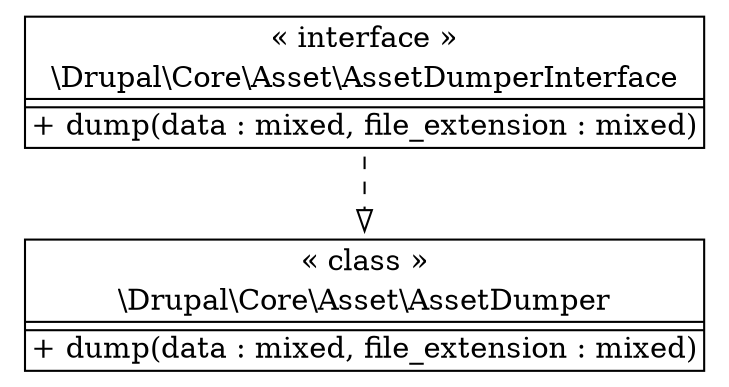 digraph "Class Diagram" {
  node [shape=plaintext]
  "\\Drupal\\Core\\Asset\\AssetDumper" [
    label=<
<table border="1" cellpadding="2" cellspacing="0" cellborder="0">
<tr><td align="center">&laquo; class &raquo;</td></tr>
<tr><td align="center" title="class AssetDumper">\\Drupal\\Core\\Asset\\AssetDumper</td></tr><hr />
<tr><td></td></tr>
<hr />
<tr><td align="left" title="public dump">+ dump(data : mixed, file_extension : mixed)</td></tr>
</table>
  >
  ];
  "\\Drupal\\Core\\Asset\\AssetDumperInterface" [
    label=<
<table border="1" cellpadding="2" cellspacing="0" cellborder="0">
<tr><td align="center">&laquo; interface &raquo;</td></tr>
<tr><td align="center" title="interface AssetDumperInterface">\\Drupal\\Core\\Asset\\AssetDumperInterface</td></tr><hr />
<tr><td></td></tr>
<hr />
<tr><td align="left" title="public dump">+ dump(data : mixed, file_extension : mixed)</td></tr>
</table>
  >
  ];
"\\Drupal\\Core\\Asset\\AssetDumperInterface" -> "\\Drupal\\Core\\Asset\\AssetDumper" [arrowhead="empty" style="dashed"];

}